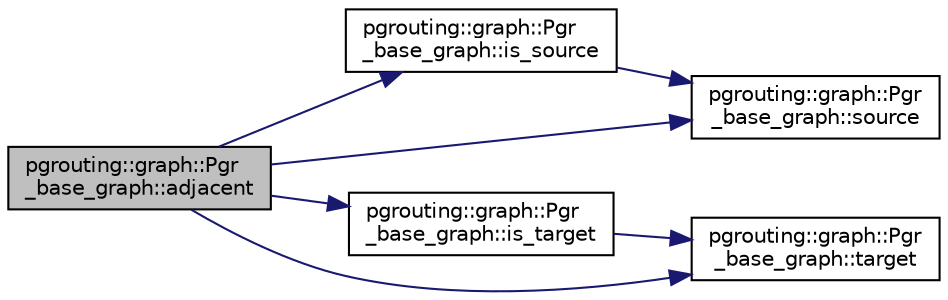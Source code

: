 digraph "pgrouting::graph::Pgr_base_graph::adjacent"
{
  edge [fontname="Helvetica",fontsize="10",labelfontname="Helvetica",labelfontsize="10"];
  node [fontname="Helvetica",fontsize="10",shape=record];
  rankdir="LR";
  Node12 [label="pgrouting::graph::Pgr\l_base_graph::adjacent",height=0.2,width=0.4,color="black", fillcolor="grey75", style="filled", fontcolor="black"];
  Node12 -> Node13 [color="midnightblue",fontsize="10",style="solid",fontname="Helvetica"];
  Node13 [label="pgrouting::graph::Pgr\l_base_graph::is_source",height=0.2,width=0.4,color="black", fillcolor="white", style="filled",URL="$classpgrouting_1_1graph_1_1Pgr__base__graph.html#a27834e51f1d8d88df28f3bfc213bcb68"];
  Node13 -> Node14 [color="midnightblue",fontsize="10",style="solid",fontname="Helvetica"];
  Node14 [label="pgrouting::graph::Pgr\l_base_graph::source",height=0.2,width=0.4,color="black", fillcolor="white", style="filled",URL="$classpgrouting_1_1graph_1_1Pgr__base__graph.html#ad98fd25cf17ce36de3f4e7799c5fcf63"];
  Node12 -> Node15 [color="midnightblue",fontsize="10",style="solid",fontname="Helvetica"];
  Node15 [label="pgrouting::graph::Pgr\l_base_graph::is_target",height=0.2,width=0.4,color="black", fillcolor="white", style="filled",URL="$classpgrouting_1_1graph_1_1Pgr__base__graph.html#a2ce09c08bdb099d43add5d9f88a2c7c4"];
  Node15 -> Node16 [color="midnightblue",fontsize="10",style="solid",fontname="Helvetica"];
  Node16 [label="pgrouting::graph::Pgr\l_base_graph::target",height=0.2,width=0.4,color="black", fillcolor="white", style="filled",URL="$classpgrouting_1_1graph_1_1Pgr__base__graph.html#a6c9df228fe6c9c49d49d303ad9871234"];
  Node12 -> Node14 [color="midnightblue",fontsize="10",style="solid",fontname="Helvetica"];
  Node12 -> Node16 [color="midnightblue",fontsize="10",style="solid",fontname="Helvetica"];
}
